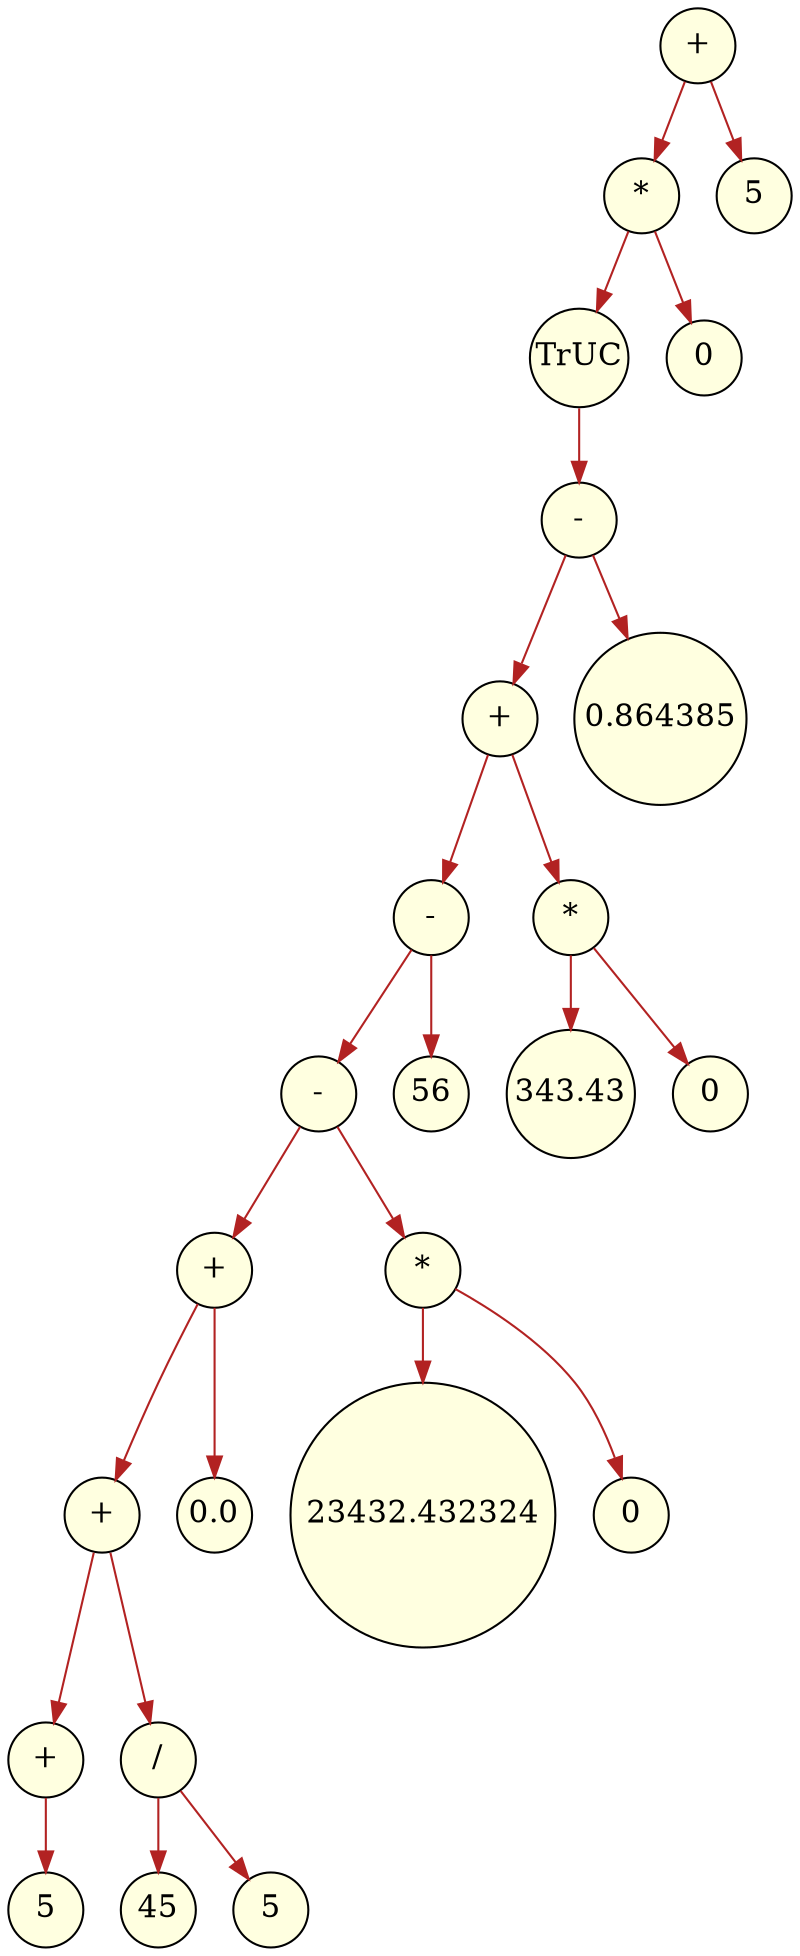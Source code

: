 // The Round Table
digraph {
	node [fillcolor=lightyellow1 fontcolor=black fontsize=15 margin=0 shape=circle style=filled width=0.5]
	edge [color=firebrick]
	1 [label=5]
	2 [label="+"]
	2 -> 1
	3 [label=45]
	4 [label=5]
	5 [label="/"]
	5 -> 3
	5 -> 4
	6 [label="+"]
	6 -> 2
	6 -> 5
	7 [label=0.0]
	8 [label="+"]
	8 -> 6
	8 -> 7
	9 [label=23432.432324]
	10 [label=0]
	11 [label="*"]
	11 -> 9
	11 -> 10
	12 [label="-"]
	12 -> 8
	12 -> 11
	13 [label=56]
	14 [label="-"]
	14 -> 12
	14 -> 13
	15 [label=343.43]
	16 [label=0]
	17 [label="*"]
	17 -> 15
	17 -> 16
	18 [label="+"]
	18 -> 14
	18 -> 17
	19 [label=0.864385]
	20 [label="-"]
	20 -> 18
	20 -> 19
	21 [label=TrUC]
	21 -> 20
	22 [label=0]
	23 [label="*"]
	23 -> 21
	23 -> 22
	24 [label=5]
	25 [label="+"]
	25 -> 23
	25 -> 24
}
